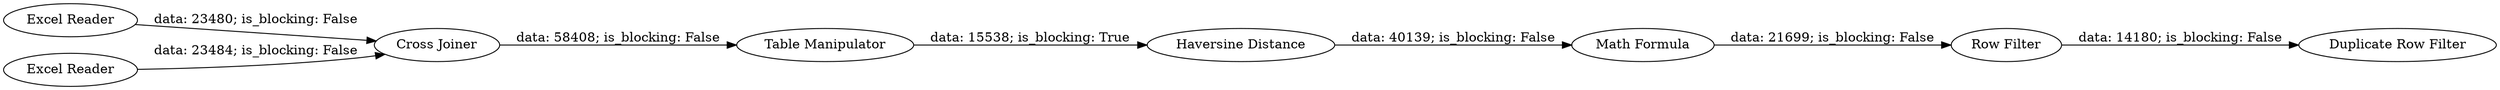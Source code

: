 digraph {
	"848796804960204183_18" [label="Math Formula"]
	"848796804960204183_14" [label="Excel Reader"]
	"848796804960204183_19" [label="Row Filter"]
	"848796804960204183_15" [label="Cross Joiner"]
	"848796804960204183_17" [label="Table Manipulator"]
	"848796804960204183_1" [label="Excel Reader"]
	"848796804960204183_20" [label="Duplicate Row Filter"]
	"848796804960204183_16" [label="Haversine Distance"]
	"848796804960204183_18" -> "848796804960204183_19" [label="data: 21699; is_blocking: False"]
	"848796804960204183_14" -> "848796804960204183_15" [label="data: 23480; is_blocking: False"]
	"848796804960204183_19" -> "848796804960204183_20" [label="data: 14180; is_blocking: False"]
	"848796804960204183_15" -> "848796804960204183_17" [label="data: 58408; is_blocking: False"]
	"848796804960204183_16" -> "848796804960204183_18" [label="data: 40139; is_blocking: False"]
	"848796804960204183_1" -> "848796804960204183_15" [label="data: 23484; is_blocking: False"]
	"848796804960204183_17" -> "848796804960204183_16" [label="data: 15538; is_blocking: True"]
	rankdir=LR
}
